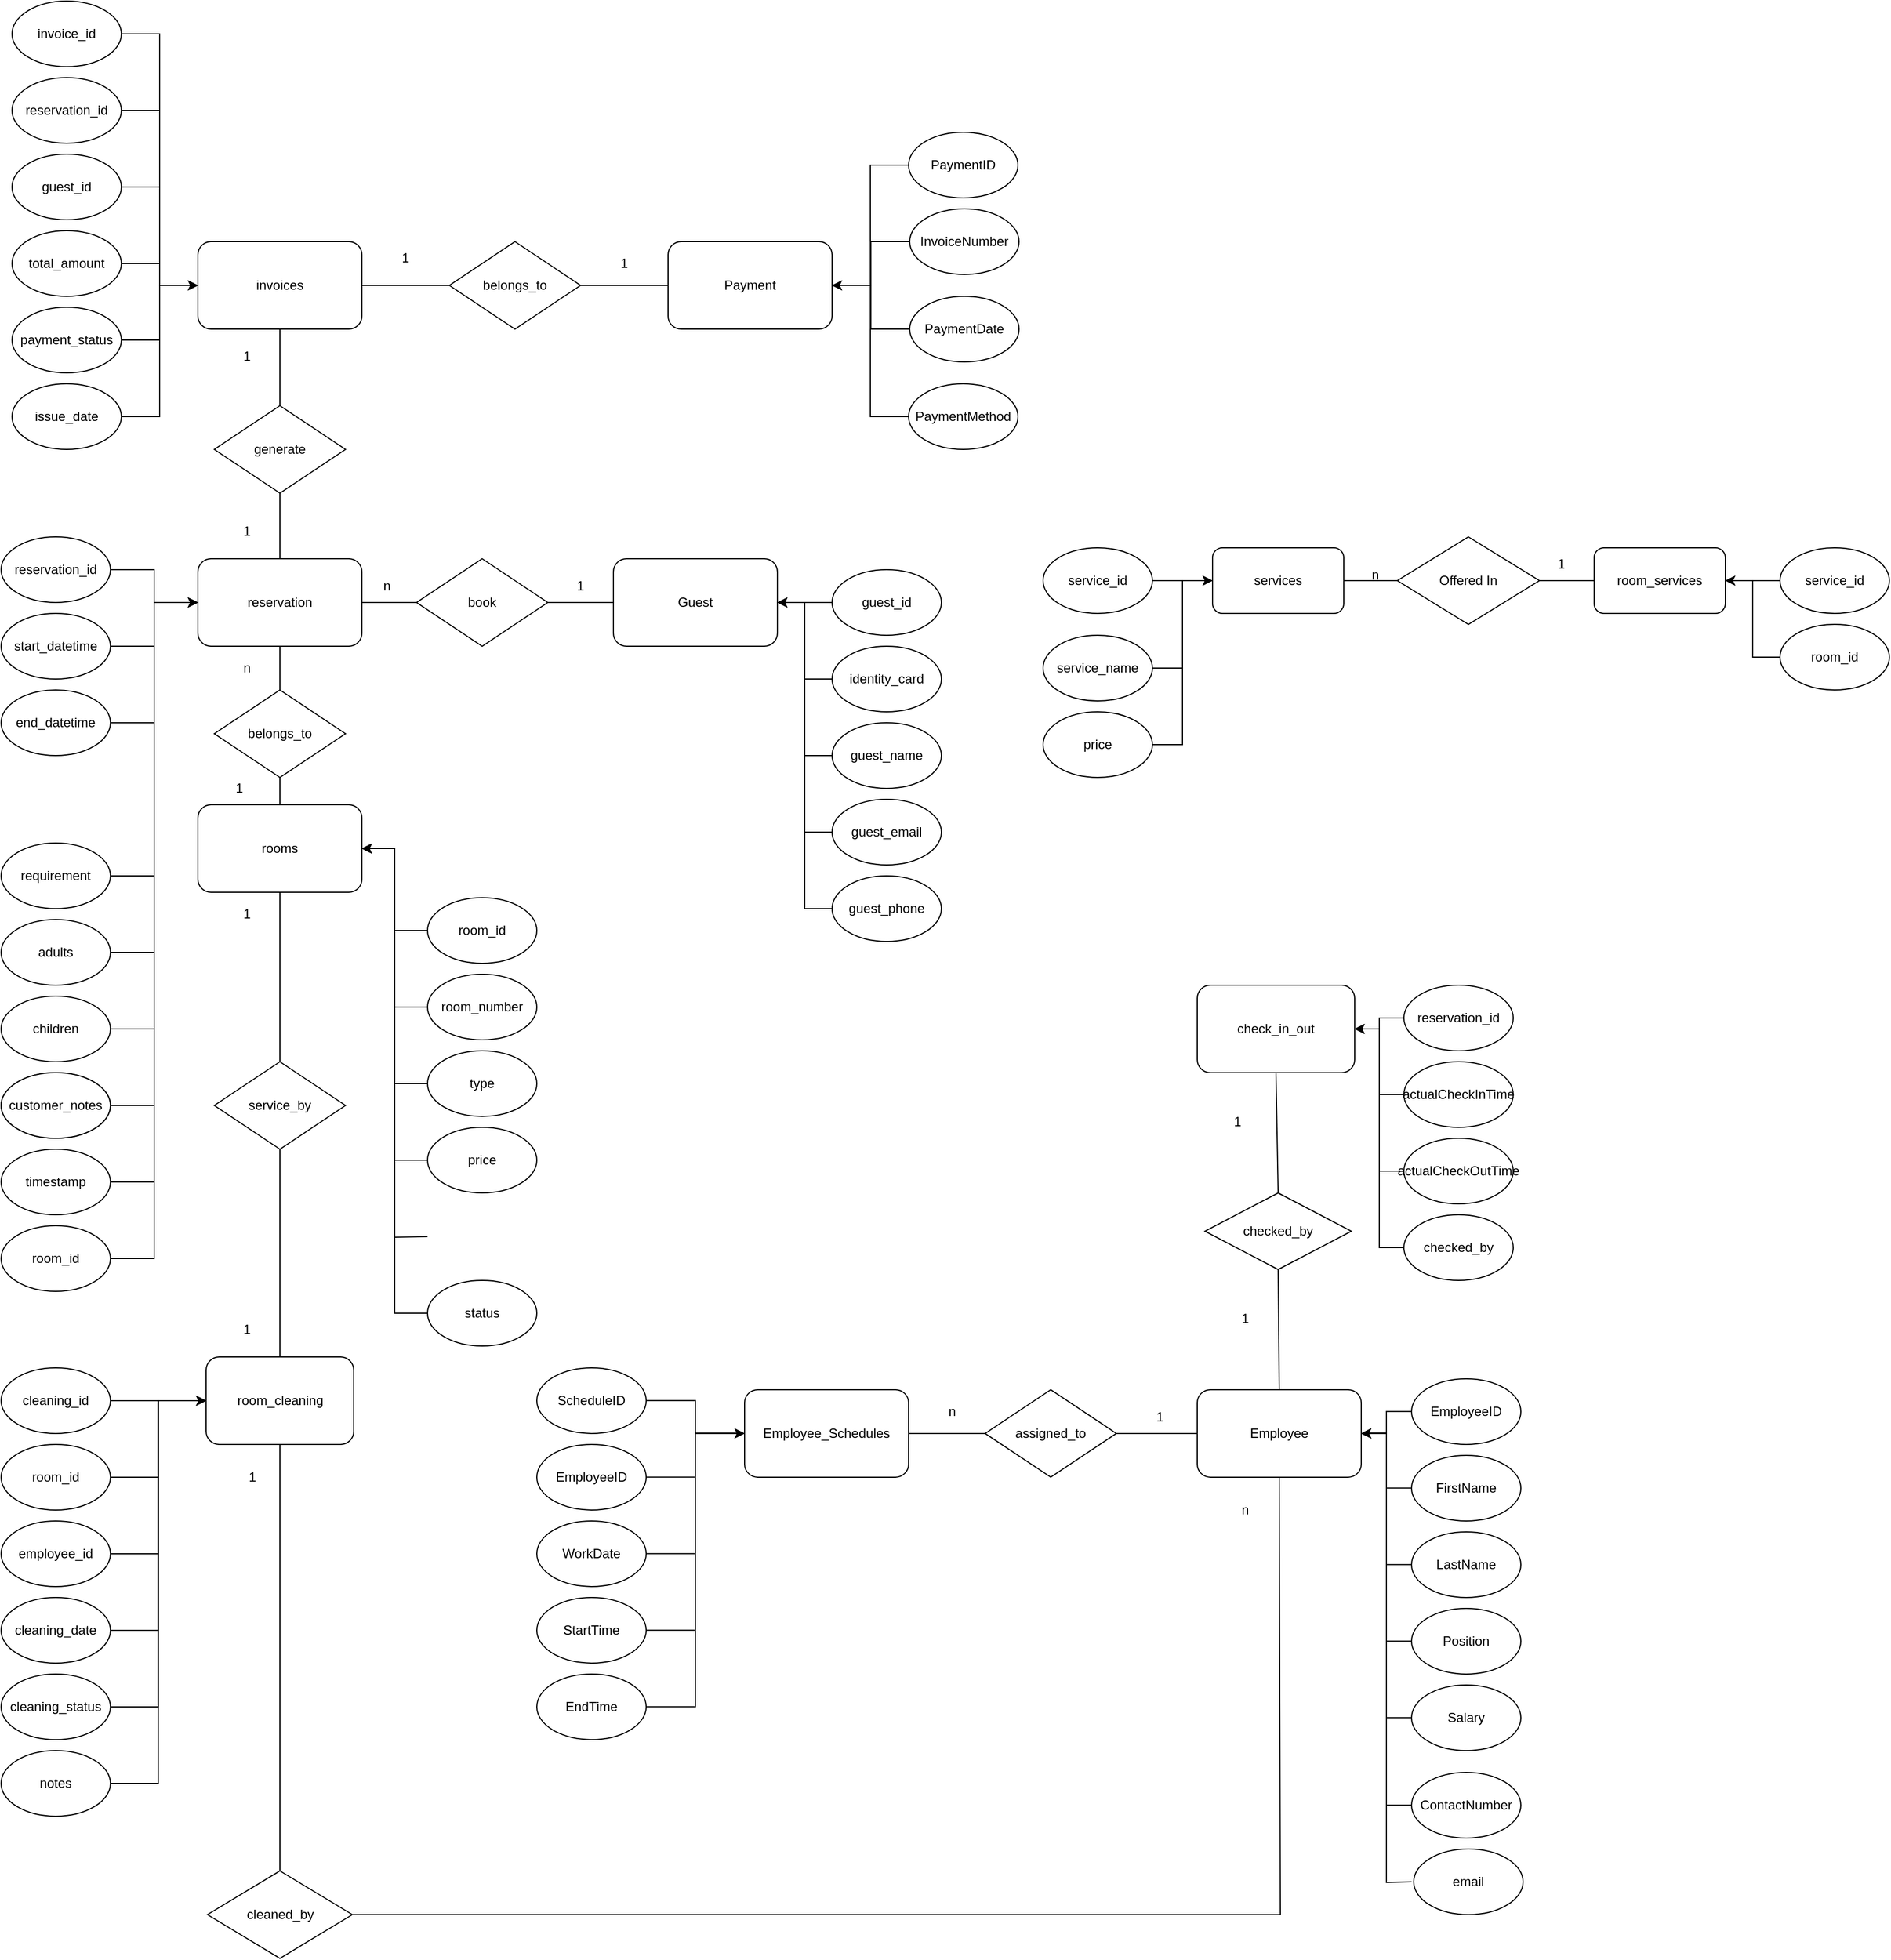 <mxfile version="21.3.7" type="github">
  <diagram name="第 1 页" id="PDFTyF6WWpx5q8OWHohu">
    <mxGraphModel dx="3411" dy="2895" grid="1" gridSize="10" guides="1" tooltips="1" connect="1" arrows="1" fold="1" page="1" pageScale="1" pageWidth="827" pageHeight="1169" math="0" shadow="0">
      <root>
        <mxCell id="0" />
        <mxCell id="1" parent="0" />
        <mxCell id="RXHQ1XSv25AkQ3Qk1fcs-1" value="reservation" style="rounded=1;whiteSpace=wrap;html=1;" parent="1" vertex="1">
          <mxGeometry x="230" y="280" width="150" height="80" as="geometry" />
        </mxCell>
        <mxCell id="YuRVg5OCgSCOBWCLDBt9-1" style="edgeStyle=orthogonalEdgeStyle;rounded=0;orthogonalLoop=1;jettySize=auto;html=1;entryX=0;entryY=0.5;entryDx=0;entryDy=0;" parent="1" source="RXHQ1XSv25AkQ3Qk1fcs-2" target="RXHQ1XSv25AkQ3Qk1fcs-1" edge="1">
          <mxGeometry relative="1" as="geometry" />
        </mxCell>
        <mxCell id="RXHQ1XSv25AkQ3Qk1fcs-2" value="reservation_id" style="ellipse;whiteSpace=wrap;html=1;" parent="1" vertex="1">
          <mxGeometry x="50" y="260" width="100" height="60" as="geometry" />
        </mxCell>
        <mxCell id="YuRVg5OCgSCOBWCLDBt9-2" style="edgeStyle=orthogonalEdgeStyle;rounded=0;orthogonalLoop=1;jettySize=auto;html=1;entryX=0;entryY=0.5;entryDx=0;entryDy=0;" parent="1" source="RXHQ1XSv25AkQ3Qk1fcs-3" target="RXHQ1XSv25AkQ3Qk1fcs-1" edge="1">
          <mxGeometry relative="1" as="geometry" />
        </mxCell>
        <mxCell id="RXHQ1XSv25AkQ3Qk1fcs-3" value="start_datetime" style="ellipse;whiteSpace=wrap;html=1;" parent="1" vertex="1">
          <mxGeometry x="50" y="330" width="100" height="60" as="geometry" />
        </mxCell>
        <mxCell id="YuRVg5OCgSCOBWCLDBt9-3" style="edgeStyle=orthogonalEdgeStyle;rounded=0;orthogonalLoop=1;jettySize=auto;html=1;entryX=0;entryY=0.5;entryDx=0;entryDy=0;" parent="1" source="RXHQ1XSv25AkQ3Qk1fcs-4" target="RXHQ1XSv25AkQ3Qk1fcs-1" edge="1">
          <mxGeometry relative="1" as="geometry" />
        </mxCell>
        <mxCell id="RXHQ1XSv25AkQ3Qk1fcs-4" value="end_datetime" style="ellipse;whiteSpace=wrap;html=1;" parent="1" vertex="1">
          <mxGeometry x="50" y="400" width="100" height="60" as="geometry" />
        </mxCell>
        <mxCell id="YuRVg5OCgSCOBWCLDBt9-5" style="edgeStyle=orthogonalEdgeStyle;rounded=0;orthogonalLoop=1;jettySize=auto;html=1;entryX=0;entryY=0.5;entryDx=0;entryDy=0;" parent="1" source="RXHQ1XSv25AkQ3Qk1fcs-6" target="RXHQ1XSv25AkQ3Qk1fcs-1" edge="1">
          <mxGeometry relative="1" as="geometry" />
        </mxCell>
        <mxCell id="RXHQ1XSv25AkQ3Qk1fcs-6" value="requirement" style="ellipse;whiteSpace=wrap;html=1;" parent="1" vertex="1">
          <mxGeometry x="50" y="540" width="100" height="60" as="geometry" />
        </mxCell>
        <mxCell id="YuRVg5OCgSCOBWCLDBt9-6" style="edgeStyle=orthogonalEdgeStyle;rounded=0;orthogonalLoop=1;jettySize=auto;html=1;entryX=0;entryY=0.5;entryDx=0;entryDy=0;" parent="1" source="RXHQ1XSv25AkQ3Qk1fcs-7" target="RXHQ1XSv25AkQ3Qk1fcs-1" edge="1">
          <mxGeometry relative="1" as="geometry" />
        </mxCell>
        <mxCell id="RXHQ1XSv25AkQ3Qk1fcs-7" value="adults" style="ellipse;whiteSpace=wrap;html=1;" parent="1" vertex="1">
          <mxGeometry x="50" y="610" width="100" height="60" as="geometry" />
        </mxCell>
        <mxCell id="YuRVg5OCgSCOBWCLDBt9-7" style="edgeStyle=orthogonalEdgeStyle;rounded=0;orthogonalLoop=1;jettySize=auto;html=1;entryX=0;entryY=0.5;entryDx=0;entryDy=0;" parent="1" source="RXHQ1XSv25AkQ3Qk1fcs-8" target="RXHQ1XSv25AkQ3Qk1fcs-1" edge="1">
          <mxGeometry relative="1" as="geometry" />
        </mxCell>
        <mxCell id="RXHQ1XSv25AkQ3Qk1fcs-8" value="children" style="ellipse;whiteSpace=wrap;html=1;" parent="1" vertex="1">
          <mxGeometry x="50" y="680" width="100" height="60" as="geometry" />
        </mxCell>
        <mxCell id="RXHQ1XSv25AkQ3Qk1fcs-9" value="requests" style="ellipse;whiteSpace=wrap;html=1;" parent="1" vertex="1">
          <mxGeometry x="50" y="750" width="100" height="60" as="geometry" />
        </mxCell>
        <mxCell id="YuRVg5OCgSCOBWCLDBt9-8" style="edgeStyle=orthogonalEdgeStyle;rounded=0;orthogonalLoop=1;jettySize=auto;html=1;entryX=0;entryY=0.5;entryDx=0;entryDy=0;" parent="1" source="RXHQ1XSv25AkQ3Qk1fcs-10" target="RXHQ1XSv25AkQ3Qk1fcs-1" edge="1">
          <mxGeometry relative="1" as="geometry" />
        </mxCell>
        <mxCell id="RXHQ1XSv25AkQ3Qk1fcs-10" value="customer_notes" style="ellipse;whiteSpace=wrap;html=1;" parent="1" vertex="1">
          <mxGeometry x="50" y="750" width="100" height="60" as="geometry" />
        </mxCell>
        <mxCell id="YuRVg5OCgSCOBWCLDBt9-9" style="edgeStyle=orthogonalEdgeStyle;rounded=0;orthogonalLoop=1;jettySize=auto;html=1;entryX=0;entryY=0.5;entryDx=0;entryDy=0;" parent="1" source="RXHQ1XSv25AkQ3Qk1fcs-11" target="RXHQ1XSv25AkQ3Qk1fcs-1" edge="1">
          <mxGeometry relative="1" as="geometry" />
        </mxCell>
        <mxCell id="RXHQ1XSv25AkQ3Qk1fcs-11" value="timestamp" style="ellipse;whiteSpace=wrap;html=1;" parent="1" vertex="1">
          <mxGeometry x="50" y="820" width="100" height="60" as="geometry" />
        </mxCell>
        <mxCell id="YuRVg5OCgSCOBWCLDBt9-15" style="edgeStyle=orthogonalEdgeStyle;rounded=0;orthogonalLoop=1;jettySize=auto;html=1;entryX=1;entryY=0.5;entryDx=0;entryDy=0;" parent="1" source="RXHQ1XSv25AkQ3Qk1fcs-12" target="RXHQ1XSv25AkQ3Qk1fcs-35" edge="1">
          <mxGeometry relative="1" as="geometry" />
        </mxCell>
        <mxCell id="RXHQ1XSv25AkQ3Qk1fcs-12" value="identity_card" style="ellipse;whiteSpace=wrap;html=1;" parent="1" vertex="1">
          <mxGeometry x="810" y="360" width="100" height="60" as="geometry" />
        </mxCell>
        <mxCell id="RXHQ1XSv25AkQ3Qk1fcs-13" value="rooms" style="rounded=1;whiteSpace=wrap;html=1;" parent="1" vertex="1">
          <mxGeometry x="230" y="505" width="150" height="80" as="geometry" />
        </mxCell>
        <mxCell id="YuRVg5OCgSCOBWCLDBt9-25" style="edgeStyle=orthogonalEdgeStyle;rounded=0;orthogonalLoop=1;jettySize=auto;html=1;entryX=1;entryY=0.5;entryDx=0;entryDy=0;" parent="1" source="RXHQ1XSv25AkQ3Qk1fcs-15" target="RXHQ1XSv25AkQ3Qk1fcs-13" edge="1">
          <mxGeometry relative="1" as="geometry" />
        </mxCell>
        <mxCell id="RXHQ1XSv25AkQ3Qk1fcs-15" value="room_id" style="ellipse;whiteSpace=wrap;html=1;" parent="1" vertex="1">
          <mxGeometry x="440" y="590" width="100" height="60" as="geometry" />
        </mxCell>
        <mxCell id="YuRVg5OCgSCOBWCLDBt9-26" style="edgeStyle=orthogonalEdgeStyle;rounded=0;orthogonalLoop=1;jettySize=auto;html=1;entryX=1;entryY=0.5;entryDx=0;entryDy=0;" parent="1" source="RXHQ1XSv25AkQ3Qk1fcs-16" target="RXHQ1XSv25AkQ3Qk1fcs-13" edge="1">
          <mxGeometry relative="1" as="geometry" />
        </mxCell>
        <mxCell id="RXHQ1XSv25AkQ3Qk1fcs-16" value="room_number" style="ellipse;whiteSpace=wrap;html=1;" parent="1" vertex="1">
          <mxGeometry x="440" y="660" width="100" height="60" as="geometry" />
        </mxCell>
        <mxCell id="YuRVg5OCgSCOBWCLDBt9-27" style="edgeStyle=orthogonalEdgeStyle;rounded=0;orthogonalLoop=1;jettySize=auto;html=1;entryX=1;entryY=0.5;entryDx=0;entryDy=0;" parent="1" source="RXHQ1XSv25AkQ3Qk1fcs-17" target="RXHQ1XSv25AkQ3Qk1fcs-13" edge="1">
          <mxGeometry relative="1" as="geometry" />
        </mxCell>
        <mxCell id="RXHQ1XSv25AkQ3Qk1fcs-17" value="type" style="ellipse;whiteSpace=wrap;html=1;" parent="1" vertex="1">
          <mxGeometry x="440" y="730" width="100" height="60" as="geometry" />
        </mxCell>
        <mxCell id="YuRVg5OCgSCOBWCLDBt9-28" style="edgeStyle=orthogonalEdgeStyle;rounded=0;orthogonalLoop=1;jettySize=auto;html=1;entryX=1;entryY=0.5;entryDx=0;entryDy=0;" parent="1" source="RXHQ1XSv25AkQ3Qk1fcs-18" target="RXHQ1XSv25AkQ3Qk1fcs-13" edge="1">
          <mxGeometry relative="1" as="geometry" />
        </mxCell>
        <mxCell id="RXHQ1XSv25AkQ3Qk1fcs-18" value="price" style="ellipse;whiteSpace=wrap;html=1;" parent="1" vertex="1">
          <mxGeometry x="440" y="800" width="100" height="60" as="geometry" />
        </mxCell>
        <mxCell id="YuRVg5OCgSCOBWCLDBt9-29" style="edgeStyle=orthogonalEdgeStyle;rounded=0;orthogonalLoop=1;jettySize=auto;html=1;entryX=1;entryY=0.5;entryDx=0;entryDy=0;" parent="1" target="RXHQ1XSv25AkQ3Qk1fcs-13" edge="1">
          <mxGeometry relative="1" as="geometry">
            <mxPoint x="440" y="900.0" as="sourcePoint" />
          </mxGeometry>
        </mxCell>
        <mxCell id="YuRVg5OCgSCOBWCLDBt9-21" style="edgeStyle=orthogonalEdgeStyle;rounded=0;orthogonalLoop=1;jettySize=auto;html=1;entryX=1;entryY=0.5;entryDx=0;entryDy=0;" parent="1" source="RXHQ1XSv25AkQ3Qk1fcs-21" target="RXHQ1XSv25AkQ3Qk1fcs-35" edge="1">
          <mxGeometry relative="1" as="geometry" />
        </mxCell>
        <mxCell id="RXHQ1XSv25AkQ3Qk1fcs-21" value="guest_email" style="ellipse;whiteSpace=wrap;html=1;" parent="1" vertex="1">
          <mxGeometry x="810" y="500" width="100" height="60" as="geometry" />
        </mxCell>
        <mxCell id="YuRVg5OCgSCOBWCLDBt9-22" style="edgeStyle=orthogonalEdgeStyle;rounded=0;orthogonalLoop=1;jettySize=auto;html=1;entryX=1;entryY=0.5;entryDx=0;entryDy=0;" parent="1" source="RXHQ1XSv25AkQ3Qk1fcs-23" target="RXHQ1XSv25AkQ3Qk1fcs-35" edge="1">
          <mxGeometry relative="1" as="geometry" />
        </mxCell>
        <mxCell id="RXHQ1XSv25AkQ3Qk1fcs-23" value="guest_phone" style="ellipse;whiteSpace=wrap;html=1;" parent="1" vertex="1">
          <mxGeometry x="810" y="570" width="100" height="60" as="geometry" />
        </mxCell>
        <mxCell id="RXHQ1XSv25AkQ3Qk1fcs-24" value="invoices" style="rounded=1;whiteSpace=wrap;html=1;" parent="1" vertex="1">
          <mxGeometry x="230" y="-10" width="150" height="80" as="geometry" />
        </mxCell>
        <mxCell id="wKvJtehbNYMBdX50lIKt-2" style="edgeStyle=orthogonalEdgeStyle;rounded=0;orthogonalLoop=1;jettySize=auto;html=1;entryX=0;entryY=0.5;entryDx=0;entryDy=0;" edge="1" parent="1" source="RXHQ1XSv25AkQ3Qk1fcs-25" target="RXHQ1XSv25AkQ3Qk1fcs-24">
          <mxGeometry relative="1" as="geometry" />
        </mxCell>
        <mxCell id="RXHQ1XSv25AkQ3Qk1fcs-25" value="invoice_id" style="ellipse;whiteSpace=wrap;html=1;" parent="1" vertex="1">
          <mxGeometry x="60" y="-230" width="100" height="60" as="geometry" />
        </mxCell>
        <mxCell id="wKvJtehbNYMBdX50lIKt-3" style="edgeStyle=orthogonalEdgeStyle;rounded=0;orthogonalLoop=1;jettySize=auto;html=1;entryX=0;entryY=0.5;entryDx=0;entryDy=0;" edge="1" parent="1" source="RXHQ1XSv25AkQ3Qk1fcs-26" target="RXHQ1XSv25AkQ3Qk1fcs-24">
          <mxGeometry relative="1" as="geometry" />
        </mxCell>
        <mxCell id="RXHQ1XSv25AkQ3Qk1fcs-26" value="reservation_id" style="ellipse;whiteSpace=wrap;html=1;" parent="1" vertex="1">
          <mxGeometry x="60" y="-160" width="100" height="60" as="geometry" />
        </mxCell>
        <mxCell id="wKvJtehbNYMBdX50lIKt-4" style="edgeStyle=orthogonalEdgeStyle;rounded=0;orthogonalLoop=1;jettySize=auto;html=1;entryX=0;entryY=0.5;entryDx=0;entryDy=0;" edge="1" parent="1" source="RXHQ1XSv25AkQ3Qk1fcs-27" target="RXHQ1XSv25AkQ3Qk1fcs-24">
          <mxGeometry relative="1" as="geometry" />
        </mxCell>
        <mxCell id="RXHQ1XSv25AkQ3Qk1fcs-27" value="guest_id" style="ellipse;whiteSpace=wrap;html=1;" parent="1" vertex="1">
          <mxGeometry x="60" y="-90" width="100" height="60" as="geometry" />
        </mxCell>
        <mxCell id="wKvJtehbNYMBdX50lIKt-5" style="edgeStyle=orthogonalEdgeStyle;rounded=0;orthogonalLoop=1;jettySize=auto;html=1;entryX=0;entryY=0.5;entryDx=0;entryDy=0;" edge="1" parent="1" source="RXHQ1XSv25AkQ3Qk1fcs-28" target="RXHQ1XSv25AkQ3Qk1fcs-24">
          <mxGeometry relative="1" as="geometry" />
        </mxCell>
        <mxCell id="RXHQ1XSv25AkQ3Qk1fcs-28" value="total_amount" style="ellipse;whiteSpace=wrap;html=1;" parent="1" vertex="1">
          <mxGeometry x="60" y="-20" width="100" height="60" as="geometry" />
        </mxCell>
        <mxCell id="wKvJtehbNYMBdX50lIKt-6" style="edgeStyle=orthogonalEdgeStyle;rounded=0;orthogonalLoop=1;jettySize=auto;html=1;entryX=0;entryY=0.5;entryDx=0;entryDy=0;" edge="1" parent="1" source="RXHQ1XSv25AkQ3Qk1fcs-29" target="RXHQ1XSv25AkQ3Qk1fcs-24">
          <mxGeometry relative="1" as="geometry" />
        </mxCell>
        <mxCell id="RXHQ1XSv25AkQ3Qk1fcs-29" value="payment_status" style="ellipse;whiteSpace=wrap;html=1;" parent="1" vertex="1">
          <mxGeometry x="60" y="50" width="100" height="60" as="geometry" />
        </mxCell>
        <mxCell id="wKvJtehbNYMBdX50lIKt-7" style="edgeStyle=orthogonalEdgeStyle;rounded=0;orthogonalLoop=1;jettySize=auto;html=1;entryX=0;entryY=0.5;entryDx=0;entryDy=0;" edge="1" parent="1" source="RXHQ1XSv25AkQ3Qk1fcs-30" target="RXHQ1XSv25AkQ3Qk1fcs-24">
          <mxGeometry relative="1" as="geometry" />
        </mxCell>
        <mxCell id="RXHQ1XSv25AkQ3Qk1fcs-30" value="issue_date" style="ellipse;whiteSpace=wrap;html=1;" parent="1" vertex="1">
          <mxGeometry x="60" y="120" width="100" height="60" as="geometry" />
        </mxCell>
        <mxCell id="RXHQ1XSv25AkQ3Qk1fcs-31" value="Employee_Schedules" style="rounded=1;whiteSpace=wrap;html=1;" parent="1" vertex="1">
          <mxGeometry x="730" y="1039.94" width="150" height="80" as="geometry" />
        </mxCell>
        <mxCell id="RXHQ1XSv25AkQ3Qk1fcs-33" value="Employee" style="rounded=1;whiteSpace=wrap;html=1;" parent="1" vertex="1">
          <mxGeometry x="1144" y="1039.94" width="150" height="80" as="geometry" />
        </mxCell>
        <mxCell id="RXHQ1XSv25AkQ3Qk1fcs-34" value="Payment" style="rounded=1;whiteSpace=wrap;html=1;" parent="1" vertex="1">
          <mxGeometry x="660" y="-10" width="150" height="80" as="geometry" />
        </mxCell>
        <mxCell id="RXHQ1XSv25AkQ3Qk1fcs-35" value="Guest" style="rounded=1;whiteSpace=wrap;html=1;" parent="1" vertex="1">
          <mxGeometry x="610" y="280" width="150" height="80" as="geometry" />
        </mxCell>
        <mxCell id="wKvJtehbNYMBdX50lIKt-18" style="edgeStyle=orthogonalEdgeStyle;rounded=0;orthogonalLoop=1;jettySize=auto;html=1;" edge="1" parent="1" source="RXHQ1XSv25AkQ3Qk1fcs-36" target="RXHQ1XSv25AkQ3Qk1fcs-31">
          <mxGeometry relative="1" as="geometry" />
        </mxCell>
        <mxCell id="RXHQ1XSv25AkQ3Qk1fcs-36" value="ScheduleID" style="ellipse;whiteSpace=wrap;html=1;" parent="1" vertex="1">
          <mxGeometry x="540" y="1019.94" width="100" height="60" as="geometry" />
        </mxCell>
        <mxCell id="wKvJtehbNYMBdX50lIKt-19" style="edgeStyle=orthogonalEdgeStyle;rounded=0;orthogonalLoop=1;jettySize=auto;html=1;entryX=0;entryY=0.5;entryDx=0;entryDy=0;" edge="1" parent="1" source="RXHQ1XSv25AkQ3Qk1fcs-37" target="RXHQ1XSv25AkQ3Qk1fcs-31">
          <mxGeometry relative="1" as="geometry" />
        </mxCell>
        <mxCell id="RXHQ1XSv25AkQ3Qk1fcs-37" value="EmployeeID " style="ellipse;whiteSpace=wrap;html=1;" parent="1" vertex="1">
          <mxGeometry x="540" y="1089.94" width="100" height="60" as="geometry" />
        </mxCell>
        <mxCell id="wKvJtehbNYMBdX50lIKt-20" style="edgeStyle=orthogonalEdgeStyle;rounded=0;orthogonalLoop=1;jettySize=auto;html=1;entryX=0;entryY=0.5;entryDx=0;entryDy=0;" edge="1" parent="1" source="RXHQ1XSv25AkQ3Qk1fcs-38" target="RXHQ1XSv25AkQ3Qk1fcs-31">
          <mxGeometry relative="1" as="geometry">
            <mxPoint x="710" y="1039.94" as="targetPoint" />
          </mxGeometry>
        </mxCell>
        <mxCell id="RXHQ1XSv25AkQ3Qk1fcs-38" value="WorkDate" style="ellipse;whiteSpace=wrap;html=1;" parent="1" vertex="1">
          <mxGeometry x="540" y="1159.94" width="100" height="60" as="geometry" />
        </mxCell>
        <mxCell id="wKvJtehbNYMBdX50lIKt-21" style="edgeStyle=orthogonalEdgeStyle;rounded=0;orthogonalLoop=1;jettySize=auto;html=1;entryX=0;entryY=0.5;entryDx=0;entryDy=0;" edge="1" parent="1" source="RXHQ1XSv25AkQ3Qk1fcs-39" target="RXHQ1XSv25AkQ3Qk1fcs-31">
          <mxGeometry relative="1" as="geometry" />
        </mxCell>
        <mxCell id="RXHQ1XSv25AkQ3Qk1fcs-39" value="StartTime" style="ellipse;whiteSpace=wrap;html=1;" parent="1" vertex="1">
          <mxGeometry x="540" y="1229.94" width="100" height="60" as="geometry" />
        </mxCell>
        <mxCell id="wKvJtehbNYMBdX50lIKt-23" style="edgeStyle=orthogonalEdgeStyle;rounded=0;orthogonalLoop=1;jettySize=auto;html=1;entryX=0;entryY=0.5;entryDx=0;entryDy=0;" edge="1" parent="1" source="RXHQ1XSv25AkQ3Qk1fcs-40" target="RXHQ1XSv25AkQ3Qk1fcs-31">
          <mxGeometry relative="1" as="geometry" />
        </mxCell>
        <mxCell id="RXHQ1XSv25AkQ3Qk1fcs-40" value="EndTime" style="ellipse;whiteSpace=wrap;html=1;" parent="1" vertex="1">
          <mxGeometry x="540" y="1299.94" width="100" height="60" as="geometry" />
        </mxCell>
        <mxCell id="wKvJtehbNYMBdX50lIKt-24" style="edgeStyle=orthogonalEdgeStyle;rounded=0;orthogonalLoop=1;jettySize=auto;html=1;entryX=1;entryY=0.5;entryDx=0;entryDy=0;" edge="1" parent="1" source="RXHQ1XSv25AkQ3Qk1fcs-41" target="RXHQ1XSv25AkQ3Qk1fcs-33">
          <mxGeometry relative="1" as="geometry" />
        </mxCell>
        <mxCell id="RXHQ1XSv25AkQ3Qk1fcs-41" value="EmployeeID " style="ellipse;whiteSpace=wrap;html=1;" parent="1" vertex="1">
          <mxGeometry x="1340" y="1029.94" width="100" height="60" as="geometry" />
        </mxCell>
        <mxCell id="wKvJtehbNYMBdX50lIKt-25" style="edgeStyle=orthogonalEdgeStyle;rounded=0;orthogonalLoop=1;jettySize=auto;html=1;entryX=1;entryY=0.5;entryDx=0;entryDy=0;" edge="1" parent="1" source="RXHQ1XSv25AkQ3Qk1fcs-42" target="RXHQ1XSv25AkQ3Qk1fcs-33">
          <mxGeometry relative="1" as="geometry" />
        </mxCell>
        <mxCell id="RXHQ1XSv25AkQ3Qk1fcs-42" value="FirstName" style="ellipse;whiteSpace=wrap;html=1;" parent="1" vertex="1">
          <mxGeometry x="1340" y="1099.94" width="100" height="60" as="geometry" />
        </mxCell>
        <mxCell id="wKvJtehbNYMBdX50lIKt-27" style="edgeStyle=orthogonalEdgeStyle;rounded=0;orthogonalLoop=1;jettySize=auto;html=1;entryX=1;entryY=0.5;entryDx=0;entryDy=0;" edge="1" parent="1" source="RXHQ1XSv25AkQ3Qk1fcs-43" target="RXHQ1XSv25AkQ3Qk1fcs-33">
          <mxGeometry relative="1" as="geometry" />
        </mxCell>
        <mxCell id="RXHQ1XSv25AkQ3Qk1fcs-43" value="Position" style="ellipse;whiteSpace=wrap;html=1;" parent="1" vertex="1">
          <mxGeometry x="1340" y="1239.94" width="100" height="60" as="geometry" />
        </mxCell>
        <mxCell id="wKvJtehbNYMBdX50lIKt-26" style="edgeStyle=orthogonalEdgeStyle;rounded=0;orthogonalLoop=1;jettySize=auto;html=1;entryX=1;entryY=0.5;entryDx=0;entryDy=0;" edge="1" parent="1" source="RXHQ1XSv25AkQ3Qk1fcs-44" target="RXHQ1XSv25AkQ3Qk1fcs-33">
          <mxGeometry relative="1" as="geometry" />
        </mxCell>
        <mxCell id="RXHQ1XSv25AkQ3Qk1fcs-44" value="LastName " style="ellipse;whiteSpace=wrap;html=1;" parent="1" vertex="1">
          <mxGeometry x="1340" y="1169.94" width="100" height="60" as="geometry" />
        </mxCell>
        <mxCell id="wKvJtehbNYMBdX50lIKt-28" style="edgeStyle=orthogonalEdgeStyle;rounded=0;orthogonalLoop=1;jettySize=auto;html=1;entryX=1;entryY=0.5;entryDx=0;entryDy=0;" edge="1" parent="1" source="RXHQ1XSv25AkQ3Qk1fcs-46" target="RXHQ1XSv25AkQ3Qk1fcs-33">
          <mxGeometry relative="1" as="geometry" />
        </mxCell>
        <mxCell id="RXHQ1XSv25AkQ3Qk1fcs-46" value="Salary" style="ellipse;whiteSpace=wrap;html=1;" parent="1" vertex="1">
          <mxGeometry x="1340" y="1309.94" width="100" height="60" as="geometry" />
        </mxCell>
        <mxCell id="wKvJtehbNYMBdX50lIKt-29" style="edgeStyle=orthogonalEdgeStyle;rounded=0;orthogonalLoop=1;jettySize=auto;html=1;entryX=1;entryY=0.5;entryDx=0;entryDy=0;" edge="1" parent="1" source="RXHQ1XSv25AkQ3Qk1fcs-47" target="RXHQ1XSv25AkQ3Qk1fcs-33">
          <mxGeometry relative="1" as="geometry" />
        </mxCell>
        <mxCell id="RXHQ1XSv25AkQ3Qk1fcs-47" value="ContactNumber" style="ellipse;whiteSpace=wrap;html=1;" parent="1" vertex="1">
          <mxGeometry x="1340" y="1389.94" width="100" height="60" as="geometry" />
        </mxCell>
        <mxCell id="wKvJtehbNYMBdX50lIKt-30" style="edgeStyle=orthogonalEdgeStyle;rounded=0;orthogonalLoop=1;jettySize=auto;html=1;entryX=1;entryY=0.5;entryDx=0;entryDy=0;" edge="1" parent="1" target="RXHQ1XSv25AkQ3Qk1fcs-33">
          <mxGeometry relative="1" as="geometry">
            <mxPoint x="1340.0" y="1490.051" as="sourcePoint" />
          </mxGeometry>
        </mxCell>
        <mxCell id="RXHQ1XSv25AkQ3Qk1fcs-48" value="email" style="ellipse;whiteSpace=wrap;html=1;" parent="1" vertex="1">
          <mxGeometry x="1342" y="1460" width="100" height="60" as="geometry" />
        </mxCell>
        <mxCell id="wKvJtehbNYMBdX50lIKt-8" style="edgeStyle=orthogonalEdgeStyle;rounded=0;orthogonalLoop=1;jettySize=auto;html=1;entryX=1;entryY=0.5;entryDx=0;entryDy=0;" edge="1" parent="1" source="RXHQ1XSv25AkQ3Qk1fcs-49" target="RXHQ1XSv25AkQ3Qk1fcs-34">
          <mxGeometry relative="1" as="geometry" />
        </mxCell>
        <mxCell id="RXHQ1XSv25AkQ3Qk1fcs-49" value="PaymentID" style="ellipse;whiteSpace=wrap;html=1;" parent="1" vertex="1">
          <mxGeometry x="880" y="-110" width="100" height="60" as="geometry" />
        </mxCell>
        <mxCell id="wKvJtehbNYMBdX50lIKt-9" style="edgeStyle=orthogonalEdgeStyle;rounded=0;orthogonalLoop=1;jettySize=auto;html=1;entryX=1;entryY=0.5;entryDx=0;entryDy=0;" edge="1" parent="1" source="RXHQ1XSv25AkQ3Qk1fcs-50" target="RXHQ1XSv25AkQ3Qk1fcs-34">
          <mxGeometry relative="1" as="geometry" />
        </mxCell>
        <mxCell id="RXHQ1XSv25AkQ3Qk1fcs-50" value="InvoiceNumber " style="ellipse;whiteSpace=wrap;html=1;" parent="1" vertex="1">
          <mxGeometry x="881" y="-40" width="100" height="60" as="geometry" />
        </mxCell>
        <mxCell id="wKvJtehbNYMBdX50lIKt-10" style="edgeStyle=orthogonalEdgeStyle;rounded=0;orthogonalLoop=1;jettySize=auto;html=1;entryX=1;entryY=0.5;entryDx=0;entryDy=0;" edge="1" parent="1" source="RXHQ1XSv25AkQ3Qk1fcs-51" target="RXHQ1XSv25AkQ3Qk1fcs-34">
          <mxGeometry relative="1" as="geometry" />
        </mxCell>
        <mxCell id="RXHQ1XSv25AkQ3Qk1fcs-51" value="PaymentDate " style="ellipse;whiteSpace=wrap;html=1;" parent="1" vertex="1">
          <mxGeometry x="881" y="40" width="100" height="60" as="geometry" />
        </mxCell>
        <mxCell id="wKvJtehbNYMBdX50lIKt-11" style="edgeStyle=orthogonalEdgeStyle;rounded=0;orthogonalLoop=1;jettySize=auto;html=1;entryX=1;entryY=0.5;entryDx=0;entryDy=0;" edge="1" parent="1" source="RXHQ1XSv25AkQ3Qk1fcs-52" target="RXHQ1XSv25AkQ3Qk1fcs-34">
          <mxGeometry relative="1" as="geometry" />
        </mxCell>
        <mxCell id="RXHQ1XSv25AkQ3Qk1fcs-52" value="PaymentMethod" style="ellipse;whiteSpace=wrap;html=1;" parent="1" vertex="1">
          <mxGeometry x="880" y="120" width="100" height="60" as="geometry" />
        </mxCell>
        <mxCell id="YuRVg5OCgSCOBWCLDBt9-11" value="book" style="rhombus;whiteSpace=wrap;html=1;" parent="1" vertex="1">
          <mxGeometry x="430" y="280" width="120" height="80" as="geometry" />
        </mxCell>
        <mxCell id="YuRVg5OCgSCOBWCLDBt9-13" value="" style="endArrow=none;html=1;rounded=0;exitX=1;exitY=0.5;exitDx=0;exitDy=0;" parent="1" source="RXHQ1XSv25AkQ3Qk1fcs-1" edge="1">
          <mxGeometry width="50" height="50" relative="1" as="geometry">
            <mxPoint x="320" y="300" as="sourcePoint" />
            <mxPoint x="430" y="320" as="targetPoint" />
          </mxGeometry>
        </mxCell>
        <mxCell id="YuRVg5OCgSCOBWCLDBt9-14" value="" style="endArrow=none;html=1;rounded=0;exitX=1;exitY=0.5;exitDx=0;exitDy=0;entryX=0;entryY=0.5;entryDx=0;entryDy=0;" parent="1" source="YuRVg5OCgSCOBWCLDBt9-11" target="RXHQ1XSv25AkQ3Qk1fcs-35" edge="1">
          <mxGeometry width="50" height="50" relative="1" as="geometry">
            <mxPoint x="390" y="330" as="sourcePoint" />
            <mxPoint x="440" y="330" as="targetPoint" />
          </mxGeometry>
        </mxCell>
        <mxCell id="YuRVg5OCgSCOBWCLDBt9-19" style="edgeStyle=orthogonalEdgeStyle;rounded=0;orthogonalLoop=1;jettySize=auto;html=1;entryX=1;entryY=0.5;entryDx=0;entryDy=0;" parent="1" source="YuRVg5OCgSCOBWCLDBt9-16" target="RXHQ1XSv25AkQ3Qk1fcs-35" edge="1">
          <mxGeometry relative="1" as="geometry">
            <mxPoint x="800" y="325" as="targetPoint" />
          </mxGeometry>
        </mxCell>
        <mxCell id="YuRVg5OCgSCOBWCLDBt9-16" value="guest_id" style="ellipse;whiteSpace=wrap;html=1;" parent="1" vertex="1">
          <mxGeometry x="810" y="290" width="100" height="60" as="geometry" />
        </mxCell>
        <mxCell id="YuRVg5OCgSCOBWCLDBt9-20" style="edgeStyle=orthogonalEdgeStyle;rounded=0;orthogonalLoop=1;jettySize=auto;html=1;entryX=1;entryY=0.5;entryDx=0;entryDy=0;" parent="1" source="YuRVg5OCgSCOBWCLDBt9-17" target="RXHQ1XSv25AkQ3Qk1fcs-35" edge="1">
          <mxGeometry relative="1" as="geometry" />
        </mxCell>
        <mxCell id="YuRVg5OCgSCOBWCLDBt9-17" value="guest_name" style="ellipse;whiteSpace=wrap;html=1;" parent="1" vertex="1">
          <mxGeometry x="810" y="430" width="100" height="60" as="geometry" />
        </mxCell>
        <mxCell id="YuRVg5OCgSCOBWCLDBt9-24" style="edgeStyle=orthogonalEdgeStyle;rounded=0;orthogonalLoop=1;jettySize=auto;html=1;entryX=0;entryY=0.5;entryDx=0;entryDy=0;" parent="1" source="YuRVg5OCgSCOBWCLDBt9-23" target="RXHQ1XSv25AkQ3Qk1fcs-1" edge="1">
          <mxGeometry relative="1" as="geometry" />
        </mxCell>
        <mxCell id="YuRVg5OCgSCOBWCLDBt9-23" value="room_id" style="ellipse;whiteSpace=wrap;html=1;" parent="1" vertex="1">
          <mxGeometry x="50" y="890" width="100" height="60" as="geometry" />
        </mxCell>
        <mxCell id="YuRVg5OCgSCOBWCLDBt9-30" value="belongs_to" style="rhombus;whiteSpace=wrap;html=1;" parent="1" vertex="1">
          <mxGeometry x="245" y="400" width="120" height="80" as="geometry" />
        </mxCell>
        <mxCell id="YuRVg5OCgSCOBWCLDBt9-31" value="" style="endArrow=none;html=1;rounded=0;exitX=0.5;exitY=1;exitDx=0;exitDy=0;entryX=0.5;entryY=0;entryDx=0;entryDy=0;" parent="1" source="RXHQ1XSv25AkQ3Qk1fcs-1" target="YuRVg5OCgSCOBWCLDBt9-30" edge="1">
          <mxGeometry width="50" height="50" relative="1" as="geometry">
            <mxPoint x="390" y="330" as="sourcePoint" />
            <mxPoint x="440" y="330" as="targetPoint" />
          </mxGeometry>
        </mxCell>
        <mxCell id="YuRVg5OCgSCOBWCLDBt9-32" value="" style="endArrow=none;html=1;rounded=0;exitX=0.5;exitY=1;exitDx=0;exitDy=0;entryX=0.5;entryY=0;entryDx=0;entryDy=0;" parent="1" source="YuRVg5OCgSCOBWCLDBt9-30" target="RXHQ1XSv25AkQ3Qk1fcs-13" edge="1">
          <mxGeometry width="50" height="50" relative="1" as="geometry">
            <mxPoint x="315" y="370" as="sourcePoint" />
            <mxPoint x="315" y="410" as="targetPoint" />
          </mxGeometry>
        </mxCell>
        <mxCell id="wKvJtehbNYMBdX50lIKt-12" value="" style="endArrow=none;html=1;rounded=0;exitX=1;exitY=0.5;exitDx=0;exitDy=0;" edge="1" parent="1" source="RXHQ1XSv25AkQ3Qk1fcs-24">
          <mxGeometry width="50" height="50" relative="1" as="geometry">
            <mxPoint x="390" y="330" as="sourcePoint" />
            <mxPoint x="460" y="30" as="targetPoint" />
          </mxGeometry>
        </mxCell>
        <mxCell id="wKvJtehbNYMBdX50lIKt-13" value="belongs_to" style="rhombus;whiteSpace=wrap;html=1;" vertex="1" parent="1">
          <mxGeometry x="460" y="-10" width="120" height="80" as="geometry" />
        </mxCell>
        <mxCell id="wKvJtehbNYMBdX50lIKt-14" value="" style="endArrow=none;html=1;rounded=0;exitX=0;exitY=0.5;exitDx=0;exitDy=0;entryX=1;entryY=0.5;entryDx=0;entryDy=0;" edge="1" parent="1" source="RXHQ1XSv25AkQ3Qk1fcs-34" target="wKvJtehbNYMBdX50lIKt-13">
          <mxGeometry width="50" height="50" relative="1" as="geometry">
            <mxPoint x="390" y="40" as="sourcePoint" />
            <mxPoint x="470" y="40" as="targetPoint" />
          </mxGeometry>
        </mxCell>
        <mxCell id="wKvJtehbNYMBdX50lIKt-15" value="generate" style="rhombus;whiteSpace=wrap;html=1;" vertex="1" parent="1">
          <mxGeometry x="245" y="140" width="120" height="80" as="geometry" />
        </mxCell>
        <mxCell id="wKvJtehbNYMBdX50lIKt-16" value="" style="endArrow=none;html=1;rounded=0;exitX=0.5;exitY=1;exitDx=0;exitDy=0;entryX=0.5;entryY=0;entryDx=0;entryDy=0;" edge="1" parent="1" source="wKvJtehbNYMBdX50lIKt-15" target="RXHQ1XSv25AkQ3Qk1fcs-1">
          <mxGeometry width="50" height="50" relative="1" as="geometry">
            <mxPoint x="390" y="40" as="sourcePoint" />
            <mxPoint x="470" y="40" as="targetPoint" />
          </mxGeometry>
        </mxCell>
        <mxCell id="wKvJtehbNYMBdX50lIKt-17" value="" style="endArrow=none;html=1;rounded=0;exitX=0.5;exitY=0;exitDx=0;exitDy=0;entryX=0.5;entryY=1;entryDx=0;entryDy=0;" edge="1" parent="1" source="wKvJtehbNYMBdX50lIKt-15" target="RXHQ1XSv25AkQ3Qk1fcs-24">
          <mxGeometry width="50" height="50" relative="1" as="geometry">
            <mxPoint x="315" y="230" as="sourcePoint" />
            <mxPoint x="315" y="290" as="targetPoint" />
          </mxGeometry>
        </mxCell>
        <mxCell id="wKvJtehbNYMBdX50lIKt-31" value="assigned_to" style="rhombus;whiteSpace=wrap;html=1;" vertex="1" parent="1">
          <mxGeometry x="950" y="1039.94" width="120" height="80" as="geometry" />
        </mxCell>
        <mxCell id="wKvJtehbNYMBdX50lIKt-34" value="" style="endArrow=none;html=1;rounded=0;exitX=1;exitY=0.5;exitDx=0;exitDy=0;entryX=0;entryY=0.5;entryDx=0;entryDy=0;" edge="1" parent="1" source="RXHQ1XSv25AkQ3Qk1fcs-31" target="wKvJtehbNYMBdX50lIKt-31">
          <mxGeometry width="50" height="50" relative="1" as="geometry">
            <mxPoint x="950" y="1169.94" as="sourcePoint" />
            <mxPoint x="1000" y="1119.94" as="targetPoint" />
          </mxGeometry>
        </mxCell>
        <mxCell id="wKvJtehbNYMBdX50lIKt-36" value="" style="endArrow=none;html=1;rounded=0;exitX=1;exitY=0.5;exitDx=0;exitDy=0;entryX=0;entryY=0.5;entryDx=0;entryDy=0;" edge="1" parent="1" source="wKvJtehbNYMBdX50lIKt-31" target="RXHQ1XSv25AkQ3Qk1fcs-33">
          <mxGeometry width="50" height="50" relative="1" as="geometry">
            <mxPoint x="950" y="1259.94" as="sourcePoint" />
            <mxPoint x="1000" y="1209.94" as="targetPoint" />
          </mxGeometry>
        </mxCell>
        <mxCell id="wKvJtehbNYMBdX50lIKt-37" value="services" style="rounded=1;whiteSpace=wrap;html=1;" vertex="1" parent="1">
          <mxGeometry x="1158" y="270" width="120" height="60" as="geometry" />
        </mxCell>
        <mxCell id="wKvJtehbNYMBdX50lIKt-42" style="edgeStyle=orthogonalEdgeStyle;rounded=0;orthogonalLoop=1;jettySize=auto;html=1;" edge="1" parent="1" source="wKvJtehbNYMBdX50lIKt-38" target="wKvJtehbNYMBdX50lIKt-37">
          <mxGeometry relative="1" as="geometry" />
        </mxCell>
        <mxCell id="wKvJtehbNYMBdX50lIKt-38" value="service_id" style="ellipse;whiteSpace=wrap;html=1;" vertex="1" parent="1">
          <mxGeometry x="1003" y="270" width="100" height="60" as="geometry" />
        </mxCell>
        <mxCell id="wKvJtehbNYMBdX50lIKt-43" style="edgeStyle=orthogonalEdgeStyle;rounded=0;orthogonalLoop=1;jettySize=auto;html=1;entryX=0;entryY=0.5;entryDx=0;entryDy=0;" edge="1" parent="1" source="wKvJtehbNYMBdX50lIKt-39" target="wKvJtehbNYMBdX50lIKt-37">
          <mxGeometry relative="1" as="geometry" />
        </mxCell>
        <mxCell id="wKvJtehbNYMBdX50lIKt-39" value="service_name" style="ellipse;whiteSpace=wrap;html=1;" vertex="1" parent="1">
          <mxGeometry x="1003" y="350" width="100" height="60" as="geometry" />
        </mxCell>
        <mxCell id="wKvJtehbNYMBdX50lIKt-44" style="edgeStyle=orthogonalEdgeStyle;rounded=0;orthogonalLoop=1;jettySize=auto;html=1;entryX=0;entryY=0.5;entryDx=0;entryDy=0;" edge="1" parent="1" source="wKvJtehbNYMBdX50lIKt-40" target="wKvJtehbNYMBdX50lIKt-37">
          <mxGeometry relative="1" as="geometry">
            <mxPoint x="1128" y="450" as="targetPoint" />
          </mxGeometry>
        </mxCell>
        <mxCell id="wKvJtehbNYMBdX50lIKt-40" value="price" style="ellipse;whiteSpace=wrap;html=1;" vertex="1" parent="1">
          <mxGeometry x="1003" y="420" width="100" height="60" as="geometry" />
        </mxCell>
        <mxCell id="wKvJtehbNYMBdX50lIKt-46" value="room_services" style="rounded=1;whiteSpace=wrap;html=1;" vertex="1" parent="1">
          <mxGeometry x="1507" y="270" width="120" height="60" as="geometry" />
        </mxCell>
        <mxCell id="wKvJtehbNYMBdX50lIKt-49" style="edgeStyle=orthogonalEdgeStyle;rounded=0;orthogonalLoop=1;jettySize=auto;html=1;entryX=1;entryY=0.5;entryDx=0;entryDy=0;" edge="1" parent="1" source="wKvJtehbNYMBdX50lIKt-47" target="wKvJtehbNYMBdX50lIKt-46">
          <mxGeometry relative="1" as="geometry" />
        </mxCell>
        <mxCell id="wKvJtehbNYMBdX50lIKt-47" value="service_id" style="ellipse;whiteSpace=wrap;html=1;" vertex="1" parent="1">
          <mxGeometry x="1677" y="270" width="100" height="60" as="geometry" />
        </mxCell>
        <mxCell id="wKvJtehbNYMBdX50lIKt-50" style="edgeStyle=orthogonalEdgeStyle;rounded=0;orthogonalLoop=1;jettySize=auto;html=1;entryX=1;entryY=0.5;entryDx=0;entryDy=0;" edge="1" parent="1" source="wKvJtehbNYMBdX50lIKt-48" target="wKvJtehbNYMBdX50lIKt-46">
          <mxGeometry relative="1" as="geometry" />
        </mxCell>
        <mxCell id="wKvJtehbNYMBdX50lIKt-48" value="room_id" style="ellipse;whiteSpace=wrap;html=1;" vertex="1" parent="1">
          <mxGeometry x="1677" y="340" width="100" height="60" as="geometry" />
        </mxCell>
        <mxCell id="wKvJtehbNYMBdX50lIKt-52" style="edgeStyle=orthogonalEdgeStyle;rounded=0;orthogonalLoop=1;jettySize=auto;html=1;entryX=1;entryY=0.5;entryDx=0;entryDy=0;" edge="1" parent="1" source="wKvJtehbNYMBdX50lIKt-51" target="RXHQ1XSv25AkQ3Qk1fcs-13">
          <mxGeometry relative="1" as="geometry" />
        </mxCell>
        <mxCell id="wKvJtehbNYMBdX50lIKt-51" value="status" style="ellipse;whiteSpace=wrap;html=1;" vertex="1" parent="1">
          <mxGeometry x="440" y="940" width="100" height="60" as="geometry" />
        </mxCell>
        <mxCell id="wKvJtehbNYMBdX50lIKt-54" value="check_in_out" style="rounded=1;whiteSpace=wrap;html=1;" vertex="1" parent="1">
          <mxGeometry x="1144" y="670" width="144" height="80" as="geometry" />
        </mxCell>
        <mxCell id="wKvJtehbNYMBdX50lIKt-58" style="edgeStyle=orthogonalEdgeStyle;rounded=0;orthogonalLoop=1;jettySize=auto;html=1;" edge="1" parent="1" source="wKvJtehbNYMBdX50lIKt-55" target="wKvJtehbNYMBdX50lIKt-54">
          <mxGeometry relative="1" as="geometry" />
        </mxCell>
        <mxCell id="wKvJtehbNYMBdX50lIKt-55" value="reservation_id" style="ellipse;whiteSpace=wrap;html=1;" vertex="1" parent="1">
          <mxGeometry x="1333" y="670" width="100" height="60" as="geometry" />
        </mxCell>
        <mxCell id="wKvJtehbNYMBdX50lIKt-59" style="edgeStyle=orthogonalEdgeStyle;rounded=0;orthogonalLoop=1;jettySize=auto;html=1;entryX=1;entryY=0.5;entryDx=0;entryDy=0;" edge="1" parent="1" source="wKvJtehbNYMBdX50lIKt-56" target="wKvJtehbNYMBdX50lIKt-54">
          <mxGeometry relative="1" as="geometry" />
        </mxCell>
        <mxCell id="wKvJtehbNYMBdX50lIKt-56" value="actualCheckInTime" style="ellipse;whiteSpace=wrap;html=1;" vertex="1" parent="1">
          <mxGeometry x="1333" y="740" width="100" height="60" as="geometry" />
        </mxCell>
        <mxCell id="wKvJtehbNYMBdX50lIKt-60" style="edgeStyle=orthogonalEdgeStyle;rounded=0;orthogonalLoop=1;jettySize=auto;html=1;entryX=1;entryY=0.5;entryDx=0;entryDy=0;" edge="1" parent="1" source="wKvJtehbNYMBdX50lIKt-57" target="wKvJtehbNYMBdX50lIKt-54">
          <mxGeometry relative="1" as="geometry">
            <mxPoint x="1288" y="790" as="targetPoint" />
          </mxGeometry>
        </mxCell>
        <mxCell id="wKvJtehbNYMBdX50lIKt-57" value="actualCheckOutTime" style="ellipse;whiteSpace=wrap;html=1;" vertex="1" parent="1">
          <mxGeometry x="1333" y="810" width="100" height="60" as="geometry" />
        </mxCell>
        <mxCell id="wKvJtehbNYMBdX50lIKt-61" value="room_cleaning" style="rounded=1;whiteSpace=wrap;html=1;" vertex="1" parent="1">
          <mxGeometry x="237.5" y="1010" width="135" height="80" as="geometry" />
        </mxCell>
        <mxCell id="wKvJtehbNYMBdX50lIKt-68" style="edgeStyle=orthogonalEdgeStyle;rounded=0;orthogonalLoop=1;jettySize=auto;html=1;" edge="1" parent="1" source="wKvJtehbNYMBdX50lIKt-62" target="wKvJtehbNYMBdX50lIKt-61">
          <mxGeometry relative="1" as="geometry" />
        </mxCell>
        <mxCell id="wKvJtehbNYMBdX50lIKt-62" value="cleaning_id" style="ellipse;whiteSpace=wrap;html=1;" vertex="1" parent="1">
          <mxGeometry x="50" y="1020" width="100" height="60" as="geometry" />
        </mxCell>
        <mxCell id="wKvJtehbNYMBdX50lIKt-69" style="edgeStyle=orthogonalEdgeStyle;rounded=0;orthogonalLoop=1;jettySize=auto;html=1;entryX=0;entryY=0.5;entryDx=0;entryDy=0;" edge="1" parent="1" source="wKvJtehbNYMBdX50lIKt-63" target="wKvJtehbNYMBdX50lIKt-61">
          <mxGeometry relative="1" as="geometry" />
        </mxCell>
        <mxCell id="wKvJtehbNYMBdX50lIKt-63" value="room_id" style="ellipse;whiteSpace=wrap;html=1;" vertex="1" parent="1">
          <mxGeometry x="50" y="1090" width="100" height="60" as="geometry" />
        </mxCell>
        <mxCell id="wKvJtehbNYMBdX50lIKt-70" style="edgeStyle=orthogonalEdgeStyle;rounded=0;orthogonalLoop=1;jettySize=auto;html=1;entryX=0;entryY=0.5;entryDx=0;entryDy=0;" edge="1" parent="1" source="wKvJtehbNYMBdX50lIKt-64" target="wKvJtehbNYMBdX50lIKt-61">
          <mxGeometry relative="1" as="geometry" />
        </mxCell>
        <mxCell id="wKvJtehbNYMBdX50lIKt-64" value="employee_id" style="ellipse;whiteSpace=wrap;html=1;" vertex="1" parent="1">
          <mxGeometry x="50" y="1160" width="100" height="60" as="geometry" />
        </mxCell>
        <mxCell id="wKvJtehbNYMBdX50lIKt-71" style="edgeStyle=orthogonalEdgeStyle;rounded=0;orthogonalLoop=1;jettySize=auto;html=1;entryX=0;entryY=0.5;entryDx=0;entryDy=0;" edge="1" parent="1" source="wKvJtehbNYMBdX50lIKt-65" target="wKvJtehbNYMBdX50lIKt-61">
          <mxGeometry relative="1" as="geometry" />
        </mxCell>
        <mxCell id="wKvJtehbNYMBdX50lIKt-65" value="cleaning_date" style="ellipse;whiteSpace=wrap;html=1;" vertex="1" parent="1">
          <mxGeometry x="50" y="1230" width="100" height="60" as="geometry" />
        </mxCell>
        <mxCell id="wKvJtehbNYMBdX50lIKt-72" style="edgeStyle=orthogonalEdgeStyle;rounded=0;orthogonalLoop=1;jettySize=auto;html=1;entryX=0;entryY=0.5;entryDx=0;entryDy=0;" edge="1" parent="1" source="wKvJtehbNYMBdX50lIKt-66" target="wKvJtehbNYMBdX50lIKt-61">
          <mxGeometry relative="1" as="geometry">
            <mxPoint x="194" y="1130" as="targetPoint" />
          </mxGeometry>
        </mxCell>
        <mxCell id="wKvJtehbNYMBdX50lIKt-66" value="cleaning_status" style="ellipse;whiteSpace=wrap;html=1;" vertex="1" parent="1">
          <mxGeometry x="50" y="1300" width="100" height="60" as="geometry" />
        </mxCell>
        <mxCell id="wKvJtehbNYMBdX50lIKt-73" style="edgeStyle=orthogonalEdgeStyle;rounded=0;orthogonalLoop=1;jettySize=auto;html=1;entryX=0;entryY=0.5;entryDx=0;entryDy=0;" edge="1" parent="1" source="wKvJtehbNYMBdX50lIKt-67" target="wKvJtehbNYMBdX50lIKt-61">
          <mxGeometry relative="1" as="geometry" />
        </mxCell>
        <mxCell id="wKvJtehbNYMBdX50lIKt-67" value="notes" style="ellipse;whiteSpace=wrap;html=1;" vertex="1" parent="1">
          <mxGeometry x="50" y="1370" width="100" height="60" as="geometry" />
        </mxCell>
        <mxCell id="wKvJtehbNYMBdX50lIKt-74" value="service_by" style="rhombus;whiteSpace=wrap;html=1;" vertex="1" parent="1">
          <mxGeometry x="245" y="740" width="120" height="80" as="geometry" />
        </mxCell>
        <mxCell id="wKvJtehbNYMBdX50lIKt-75" value="" style="endArrow=none;html=1;rounded=0;exitX=0.5;exitY=0;exitDx=0;exitDy=0;entryX=0.5;entryY=1;entryDx=0;entryDy=0;" edge="1" parent="1" source="wKvJtehbNYMBdX50lIKt-74" target="RXHQ1XSv25AkQ3Qk1fcs-13">
          <mxGeometry width="50" height="50" relative="1" as="geometry">
            <mxPoint x="670" y="860" as="sourcePoint" />
            <mxPoint x="720" y="810" as="targetPoint" />
          </mxGeometry>
        </mxCell>
        <mxCell id="wKvJtehbNYMBdX50lIKt-78" value="" style="endArrow=none;html=1;rounded=0;exitX=0.5;exitY=1;exitDx=0;exitDy=0;entryX=0.5;entryY=0;entryDx=0;entryDy=0;" edge="1" parent="1" source="wKvJtehbNYMBdX50lIKt-74" target="wKvJtehbNYMBdX50lIKt-61">
          <mxGeometry width="50" height="50" relative="1" as="geometry">
            <mxPoint x="670" y="860" as="sourcePoint" />
            <mxPoint x="720" y="810" as="targetPoint" />
          </mxGeometry>
        </mxCell>
        <mxCell id="wKvJtehbNYMBdX50lIKt-79" value="1" style="text;html=1;strokeColor=none;fillColor=none;align=center;verticalAlign=middle;whiteSpace=wrap;rounded=0;" vertex="1" parent="1">
          <mxGeometry x="590" y="-5" width="60" height="30" as="geometry" />
        </mxCell>
        <mxCell id="wKvJtehbNYMBdX50lIKt-80" value="1" style="text;html=1;strokeColor=none;fillColor=none;align=center;verticalAlign=middle;whiteSpace=wrap;rounded=0;" vertex="1" parent="1">
          <mxGeometry x="245" y="80" width="60" height="30" as="geometry" />
        </mxCell>
        <mxCell id="wKvJtehbNYMBdX50lIKt-81" value="1" style="text;html=1;strokeColor=none;fillColor=none;align=center;verticalAlign=middle;whiteSpace=wrap;rounded=0;" vertex="1" parent="1">
          <mxGeometry x="390" y="-10" width="60" height="30" as="geometry" />
        </mxCell>
        <mxCell id="wKvJtehbNYMBdX50lIKt-82" value="1" style="text;html=1;strokeColor=none;fillColor=none;align=center;verticalAlign=middle;whiteSpace=wrap;rounded=0;" vertex="1" parent="1">
          <mxGeometry x="245" y="240" width="60" height="30" as="geometry" />
        </mxCell>
        <mxCell id="wKvJtehbNYMBdX50lIKt-83" value="n" style="text;html=1;strokeColor=none;fillColor=none;align=center;verticalAlign=middle;whiteSpace=wrap;rounded=0;" vertex="1" parent="1">
          <mxGeometry x="245" y="365" width="60" height="30" as="geometry" />
        </mxCell>
        <mxCell id="wKvJtehbNYMBdX50lIKt-84" value="1" style="text;html=1;strokeColor=none;fillColor=none;align=center;verticalAlign=middle;whiteSpace=wrap;rounded=0;" vertex="1" parent="1">
          <mxGeometry x="237.5" y="475" width="60" height="30" as="geometry" />
        </mxCell>
        <mxCell id="wKvJtehbNYMBdX50lIKt-85" value="1" style="text;html=1;strokeColor=none;fillColor=none;align=center;verticalAlign=middle;whiteSpace=wrap;rounded=0;" vertex="1" parent="1">
          <mxGeometry x="245" y="590" width="60" height="30" as="geometry" />
        </mxCell>
        <mxCell id="wKvJtehbNYMBdX50lIKt-86" value="1" style="text;html=1;strokeColor=none;fillColor=none;align=center;verticalAlign=middle;whiteSpace=wrap;rounded=0;" vertex="1" parent="1">
          <mxGeometry x="245" y="970" width="60" height="30" as="geometry" />
        </mxCell>
        <mxCell id="wKvJtehbNYMBdX50lIKt-87" value="n" style="text;html=1;strokeColor=none;fillColor=none;align=center;verticalAlign=middle;whiteSpace=wrap;rounded=0;" vertex="1" parent="1">
          <mxGeometry x="372.5" y="290" width="60" height="30" as="geometry" />
        </mxCell>
        <mxCell id="wKvJtehbNYMBdX50lIKt-88" value="1" style="text;html=1;strokeColor=none;fillColor=none;align=center;verticalAlign=middle;whiteSpace=wrap;rounded=0;" vertex="1" parent="1">
          <mxGeometry x="550" y="290" width="60" height="30" as="geometry" />
        </mxCell>
        <mxCell id="wKvJtehbNYMBdX50lIKt-89" value="1" style="text;html=1;strokeColor=none;fillColor=none;align=center;verticalAlign=middle;whiteSpace=wrap;rounded=0;" vertex="1" parent="1">
          <mxGeometry x="1080" y="1049.94" width="60" height="30" as="geometry" />
        </mxCell>
        <mxCell id="wKvJtehbNYMBdX50lIKt-90" value="n" style="text;html=1;strokeColor=none;fillColor=none;align=center;verticalAlign=middle;whiteSpace=wrap;rounded=0;" vertex="1" parent="1">
          <mxGeometry x="890" y="1044.94" width="60" height="30" as="geometry" />
        </mxCell>
        <mxCell id="wKvJtehbNYMBdX50lIKt-91" value="Offered In" style="rhombus;whiteSpace=wrap;html=1;" vertex="1" parent="1">
          <mxGeometry x="1327" y="260" width="130" height="80" as="geometry" />
        </mxCell>
        <mxCell id="wKvJtehbNYMBdX50lIKt-93" value="" style="endArrow=none;html=1;rounded=0;exitX=1;exitY=0.5;exitDx=0;exitDy=0;entryX=0;entryY=0.5;entryDx=0;entryDy=0;" edge="1" parent="1" source="wKvJtehbNYMBdX50lIKt-37" target="wKvJtehbNYMBdX50lIKt-91">
          <mxGeometry width="50" height="50" relative="1" as="geometry">
            <mxPoint x="1287" y="280" as="sourcePoint" />
            <mxPoint x="1337" y="180" as="targetPoint" />
          </mxGeometry>
        </mxCell>
        <mxCell id="wKvJtehbNYMBdX50lIKt-94" value="" style="endArrow=none;html=1;rounded=0;exitX=1;exitY=0.5;exitDx=0;exitDy=0;entryX=0;entryY=0.5;entryDx=0;entryDy=0;" edge="1" parent="1" source="wKvJtehbNYMBdX50lIKt-91" target="wKvJtehbNYMBdX50lIKt-46">
          <mxGeometry width="50" height="50" relative="1" as="geometry">
            <mxPoint x="1288" y="310" as="sourcePoint" />
            <mxPoint x="1337" y="310" as="targetPoint" />
          </mxGeometry>
        </mxCell>
        <mxCell id="wKvJtehbNYMBdX50lIKt-95" value="n" style="text;html=1;strokeColor=none;fillColor=none;align=center;verticalAlign=middle;whiteSpace=wrap;rounded=0;" vertex="1" parent="1">
          <mxGeometry x="1277" y="280" width="60" height="30" as="geometry" />
        </mxCell>
        <mxCell id="wKvJtehbNYMBdX50lIKt-96" value="1" style="text;html=1;strokeColor=none;fillColor=none;align=center;verticalAlign=middle;whiteSpace=wrap;rounded=0;" vertex="1" parent="1">
          <mxGeometry x="1447" y="270" width="60" height="30" as="geometry" />
        </mxCell>
        <mxCell id="wKvJtehbNYMBdX50lIKt-98" value="cleaned_by" style="rhombus;whiteSpace=wrap;html=1;" vertex="1" parent="1">
          <mxGeometry x="238.75" y="1480" width="132.5" height="80" as="geometry" />
        </mxCell>
        <mxCell id="wKvJtehbNYMBdX50lIKt-99" value="" style="endArrow=none;html=1;rounded=0;exitX=0.5;exitY=1;exitDx=0;exitDy=0;entryX=0.5;entryY=0;entryDx=0;entryDy=0;" edge="1" parent="1" source="wKvJtehbNYMBdX50lIKt-61" target="wKvJtehbNYMBdX50lIKt-98">
          <mxGeometry width="50" height="50" relative="1" as="geometry">
            <mxPoint x="780" y="900" as="sourcePoint" />
            <mxPoint x="830" y="850" as="targetPoint" />
          </mxGeometry>
        </mxCell>
        <mxCell id="wKvJtehbNYMBdX50lIKt-101" value="" style="endArrow=none;html=1;rounded=0;exitX=1;exitY=0.5;exitDx=0;exitDy=0;entryX=0.5;entryY=1;entryDx=0;entryDy=0;" edge="1" parent="1" source="wKvJtehbNYMBdX50lIKt-98" target="RXHQ1XSv25AkQ3Qk1fcs-33">
          <mxGeometry width="50" height="50" relative="1" as="geometry">
            <mxPoint x="780" y="900" as="sourcePoint" />
            <mxPoint x="830" y="850" as="targetPoint" />
            <Array as="points">
              <mxPoint x="1220" y="1520" />
            </Array>
          </mxGeometry>
        </mxCell>
        <mxCell id="wKvJtehbNYMBdX50lIKt-103" style="edgeStyle=orthogonalEdgeStyle;rounded=0;orthogonalLoop=1;jettySize=auto;html=1;entryX=1;entryY=0.5;entryDx=0;entryDy=0;" edge="1" parent="1" source="wKvJtehbNYMBdX50lIKt-102" target="wKvJtehbNYMBdX50lIKt-54">
          <mxGeometry relative="1" as="geometry" />
        </mxCell>
        <mxCell id="wKvJtehbNYMBdX50lIKt-102" value="checked_by" style="ellipse;whiteSpace=wrap;html=1;" vertex="1" parent="1">
          <mxGeometry x="1333" y="880" width="100" height="60" as="geometry" />
        </mxCell>
        <mxCell id="wKvJtehbNYMBdX50lIKt-104" value="checked_by" style="rhombus;whiteSpace=wrap;html=1;" vertex="1" parent="1">
          <mxGeometry x="1151" y="860" width="134" height="70" as="geometry" />
        </mxCell>
        <mxCell id="wKvJtehbNYMBdX50lIKt-105" value="" style="endArrow=none;html=1;rounded=0;entryX=0.5;entryY=1;entryDx=0;entryDy=0;exitX=0.5;exitY=0;exitDx=0;exitDy=0;" edge="1" parent="1" source="RXHQ1XSv25AkQ3Qk1fcs-33" target="wKvJtehbNYMBdX50lIKt-104">
          <mxGeometry width="50" height="50" relative="1" as="geometry">
            <mxPoint x="1090" y="1030" as="sourcePoint" />
            <mxPoint x="1140" y="980" as="targetPoint" />
          </mxGeometry>
        </mxCell>
        <mxCell id="wKvJtehbNYMBdX50lIKt-107" value="" style="endArrow=none;html=1;rounded=0;entryX=0.5;entryY=1;entryDx=0;entryDy=0;exitX=0.5;exitY=0;exitDx=0;exitDy=0;" edge="1" parent="1" source="wKvJtehbNYMBdX50lIKt-104" target="wKvJtehbNYMBdX50lIKt-54">
          <mxGeometry width="50" height="50" relative="1" as="geometry">
            <mxPoint x="1090" y="1030" as="sourcePoint" />
            <mxPoint x="1140" y="980" as="targetPoint" />
          </mxGeometry>
        </mxCell>
        <mxCell id="wKvJtehbNYMBdX50lIKt-108" value="1" style="text;html=1;strokeColor=none;fillColor=none;align=center;verticalAlign=middle;whiteSpace=wrap;rounded=0;" vertex="1" parent="1">
          <mxGeometry x="1158" y="960" width="60" height="30" as="geometry" />
        </mxCell>
        <mxCell id="wKvJtehbNYMBdX50lIKt-109" value="1" style="text;html=1;strokeColor=none;fillColor=none;align=center;verticalAlign=middle;whiteSpace=wrap;rounded=0;" vertex="1" parent="1">
          <mxGeometry x="1151" y="780" width="60" height="30" as="geometry" />
        </mxCell>
        <mxCell id="wKvJtehbNYMBdX50lIKt-110" value="1" style="text;html=1;strokeColor=none;fillColor=none;align=center;verticalAlign=middle;whiteSpace=wrap;rounded=0;" vertex="1" parent="1">
          <mxGeometry x="250" y="1104.94" width="60" height="30" as="geometry" />
        </mxCell>
        <mxCell id="wKvJtehbNYMBdX50lIKt-111" value="n" style="text;html=1;strokeColor=none;fillColor=none;align=center;verticalAlign=middle;whiteSpace=wrap;rounded=0;" vertex="1" parent="1">
          <mxGeometry x="1158" y="1134.94" width="60" height="30" as="geometry" />
        </mxCell>
      </root>
    </mxGraphModel>
  </diagram>
</mxfile>
